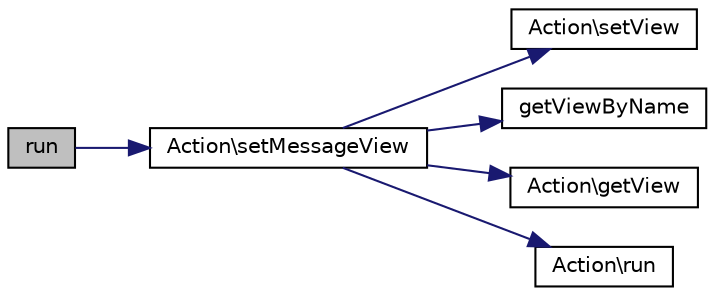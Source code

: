 digraph "run"
{
  edge [fontname="Helvetica",fontsize="10",labelfontname="Helvetica",labelfontsize="10"];
  node [fontname="Helvetica",fontsize="10",shape=record];
  rankdir="LR";
  Node1 [label="run",height=0.2,width=0.4,color="black", fillcolor="grey75", style="filled", fontcolor="black"];
  Node1 -> Node2 [color="midnightblue",fontsize="10",style="solid",fontname="Helvetica"];
  Node2 [label="Action\\setMessageView",height=0.2,width=0.4,color="black", fillcolor="white", style="filled",URL="$class_action.html#a9bd2ebdc8cb9836ba9b0f1d574fb1116"];
  Node2 -> Node3 [color="midnightblue",fontsize="10",style="solid",fontname="Helvetica"];
  Node3 [label="Action\\setView",height=0.2,width=0.4,color="black", fillcolor="white", style="filled",URL="$class_action.html#ab7b32659820de59ffe097cd1848f5d36"];
  Node2 -> Node4 [color="midnightblue",fontsize="10",style="solid",fontname="Helvetica"];
  Node4 [label="getViewByName",height=0.2,width=0.4,color="black", fillcolor="white", style="filled",URL="$index_8php.html#acd373d3719c9e82f9b8fac2542d8ebae"];
  Node2 -> Node5 [color="midnightblue",fontsize="10",style="solid",fontname="Helvetica"];
  Node5 [label="Action\\getView",height=0.2,width=0.4,color="black", fillcolor="white", style="filled",URL="$class_action.html#a50677812ea3f0258f7d03bbac5265413"];
  Node2 -> Node6 [color="midnightblue",fontsize="10",style="solid",fontname="Helvetica"];
  Node6 [label="Action\\run",height=0.2,width=0.4,color="black", fillcolor="white", style="filled",URL="$class_action.html#afb0fafe7e02a3ae1993c01c19fad2bae"];
}
